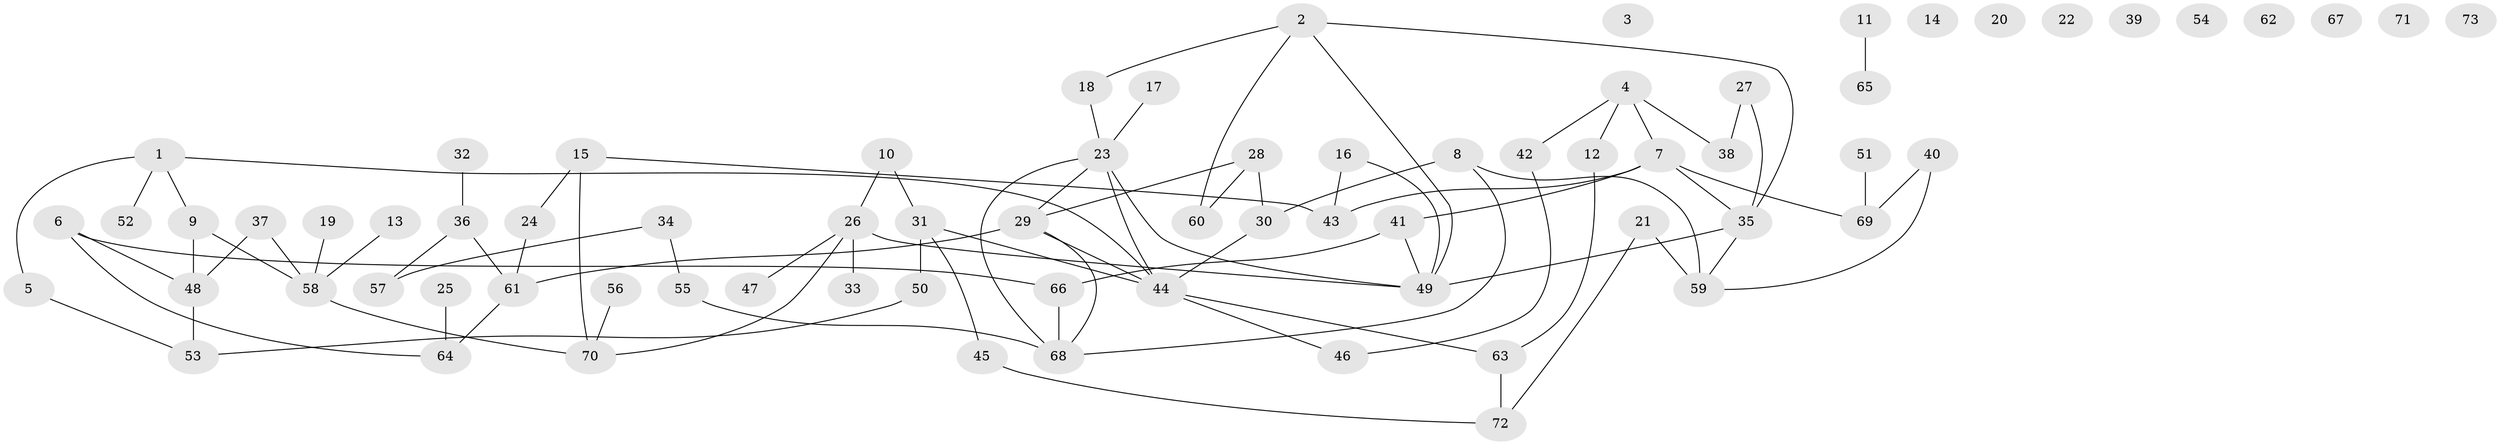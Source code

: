 // Generated by graph-tools (version 1.1) at 2025/39/03/09/25 04:39:30]
// undirected, 73 vertices, 88 edges
graph export_dot {
graph [start="1"]
  node [color=gray90,style=filled];
  1;
  2;
  3;
  4;
  5;
  6;
  7;
  8;
  9;
  10;
  11;
  12;
  13;
  14;
  15;
  16;
  17;
  18;
  19;
  20;
  21;
  22;
  23;
  24;
  25;
  26;
  27;
  28;
  29;
  30;
  31;
  32;
  33;
  34;
  35;
  36;
  37;
  38;
  39;
  40;
  41;
  42;
  43;
  44;
  45;
  46;
  47;
  48;
  49;
  50;
  51;
  52;
  53;
  54;
  55;
  56;
  57;
  58;
  59;
  60;
  61;
  62;
  63;
  64;
  65;
  66;
  67;
  68;
  69;
  70;
  71;
  72;
  73;
  1 -- 5;
  1 -- 9;
  1 -- 44;
  1 -- 52;
  2 -- 18;
  2 -- 35;
  2 -- 49;
  2 -- 60;
  4 -- 7;
  4 -- 12;
  4 -- 38;
  4 -- 42;
  5 -- 53;
  6 -- 48;
  6 -- 64;
  6 -- 66;
  7 -- 35;
  7 -- 41;
  7 -- 43;
  7 -- 69;
  8 -- 30;
  8 -- 59;
  8 -- 68;
  9 -- 48;
  9 -- 58;
  10 -- 26;
  10 -- 31;
  11 -- 65;
  12 -- 63;
  13 -- 58;
  15 -- 24;
  15 -- 43;
  15 -- 70;
  16 -- 43;
  16 -- 49;
  17 -- 23;
  18 -- 23;
  19 -- 58;
  21 -- 59;
  21 -- 72;
  23 -- 29;
  23 -- 44;
  23 -- 49;
  23 -- 68;
  24 -- 61;
  25 -- 64;
  26 -- 33;
  26 -- 47;
  26 -- 49;
  26 -- 70;
  27 -- 35;
  27 -- 38;
  28 -- 29;
  28 -- 30;
  28 -- 60;
  29 -- 44;
  29 -- 61;
  29 -- 68;
  30 -- 44;
  31 -- 44;
  31 -- 45;
  31 -- 50;
  32 -- 36;
  34 -- 55;
  34 -- 57;
  35 -- 49;
  35 -- 59;
  36 -- 57;
  36 -- 61;
  37 -- 48;
  37 -- 58;
  40 -- 59;
  40 -- 69;
  41 -- 49;
  41 -- 66;
  42 -- 46;
  44 -- 46;
  44 -- 63;
  45 -- 72;
  48 -- 53;
  50 -- 53;
  51 -- 69;
  55 -- 68;
  56 -- 70;
  58 -- 70;
  61 -- 64;
  63 -- 72;
  66 -- 68;
}

